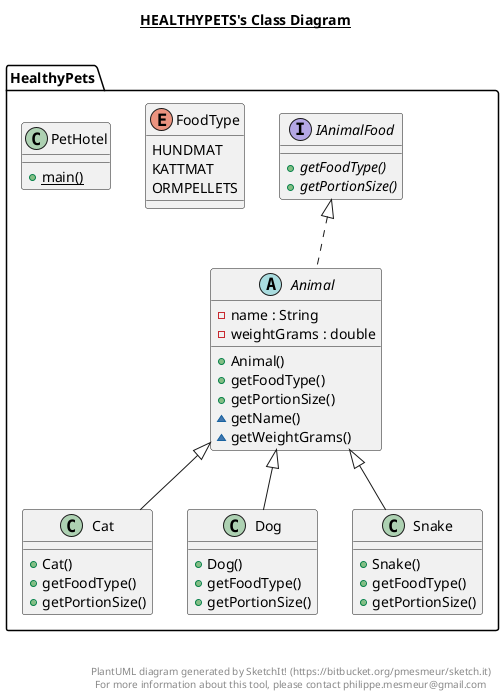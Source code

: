 @startuml

title __HEALTHYPETS's Class Diagram__\n

  namespace HealthyPets {
    abstract class HealthyPets.Animal {
        - name : String
        - weightGrams : double
        + Animal()
        + getFoodType()
        + getPortionSize()
        ~ getName()
        ~ getWeightGrams()
    }
  }
  

  namespace HealthyPets {
    class HealthyPets.Cat {
        + Cat()
        + getFoodType()
        + getPortionSize()
    }
  }
  

  namespace HealthyPets {
    class HealthyPets.Dog {
        + Dog()
        + getFoodType()
        + getPortionSize()
    }
  }
  

  namespace HealthyPets {
    enum FoodType {
      HUNDMAT
      KATTMAT
      ORMPELLETS
    }
  }
  

  namespace HealthyPets {
    interface HealthyPets.IAnimalFood {
        {abstract} + getFoodType()
        {abstract} + getPortionSize()
    }
  }
  

  namespace HealthyPets {
    class HealthyPets.PetHotel {
        {static} + main()
    }
  }
  

  namespace HealthyPets {
    class HealthyPets.Snake {
        + Snake()
        + getFoodType()
        + getPortionSize()
    }
  }
  

  HealthyPets.Animal .up.|> HealthyPets.IAnimalFood
  HealthyPets.Cat -up-|> HealthyPets.Animal
  HealthyPets.Dog -up-|> HealthyPets.Animal
  HealthyPets.Snake -up-|> HealthyPets.Animal


right footer


PlantUML diagram generated by SketchIt! (https://bitbucket.org/pmesmeur/sketch.it)
For more information about this tool, please contact philippe.mesmeur@gmail.com
endfooter

@enduml
